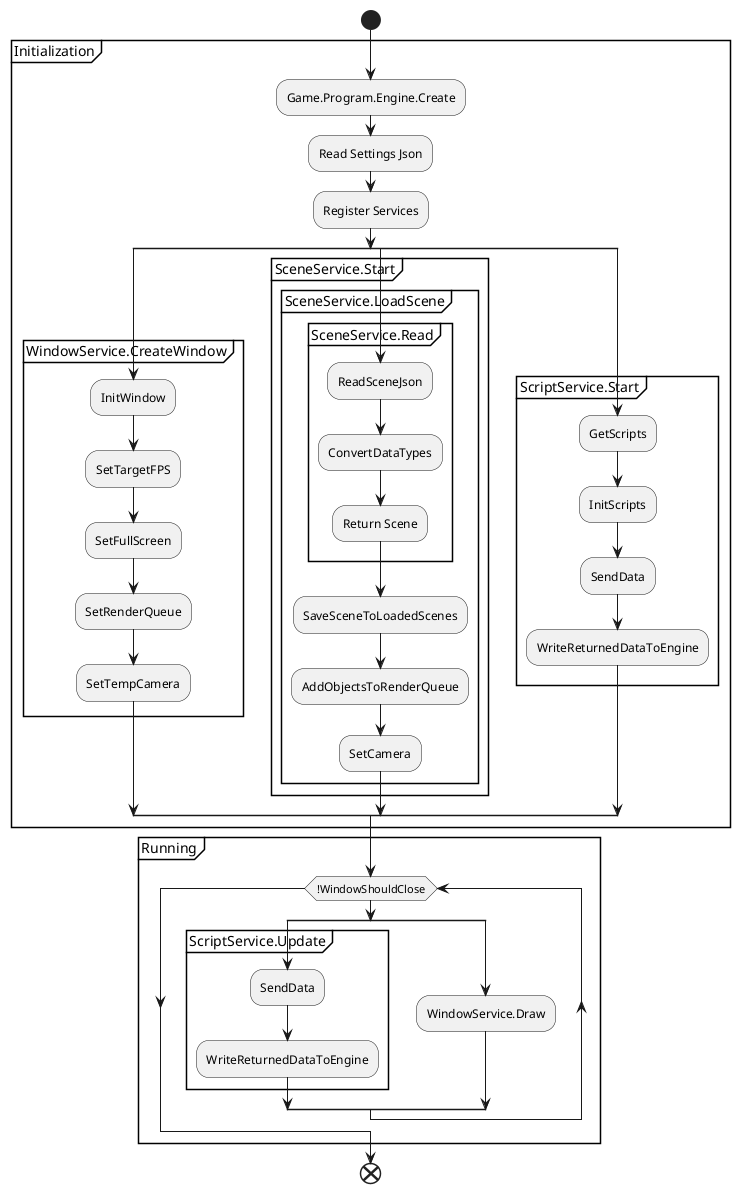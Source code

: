 ﻿@startuml
'https://plantuml.com/activity-diagram-beta

start
partition Initialization {

:Game.Program.Engine.Create;
:Read Settings Json;
:Register Services;
split
    partition WindowService.CreateWindow{
        :InitWindow;
        :SetTargetFPS;
        :SetFullScreen;
        :SetRenderQueue;
        :SetTempCamera;
    }
    
split again
    partition SceneService.Start{
        partition SceneService.LoadScene{
            partition SceneService.Read{
                :ReadSceneJson;
                :ConvertDataTypes;
                :Return Scene;
            }
            :SaveSceneToLoadedScenes;
            :AddObjectsToRenderQueue;
            :SetCamera;
        }
    }
    
split again
    partition ScriptService.Start{
        :GetScripts;
        :InitScripts;
        :SendData;
        :WriteReturnedDataToEngine;
    }
end split   
}
partition Running{
    while (!WindowShouldClose)
        split
            partition ScriptService.Update{
                :SendData;
                :WriteReturnedDataToEngine;
            }
        split again
            :WindowService.Draw;
        end split   
    endwhile
}  
    
    
end

@enduml
